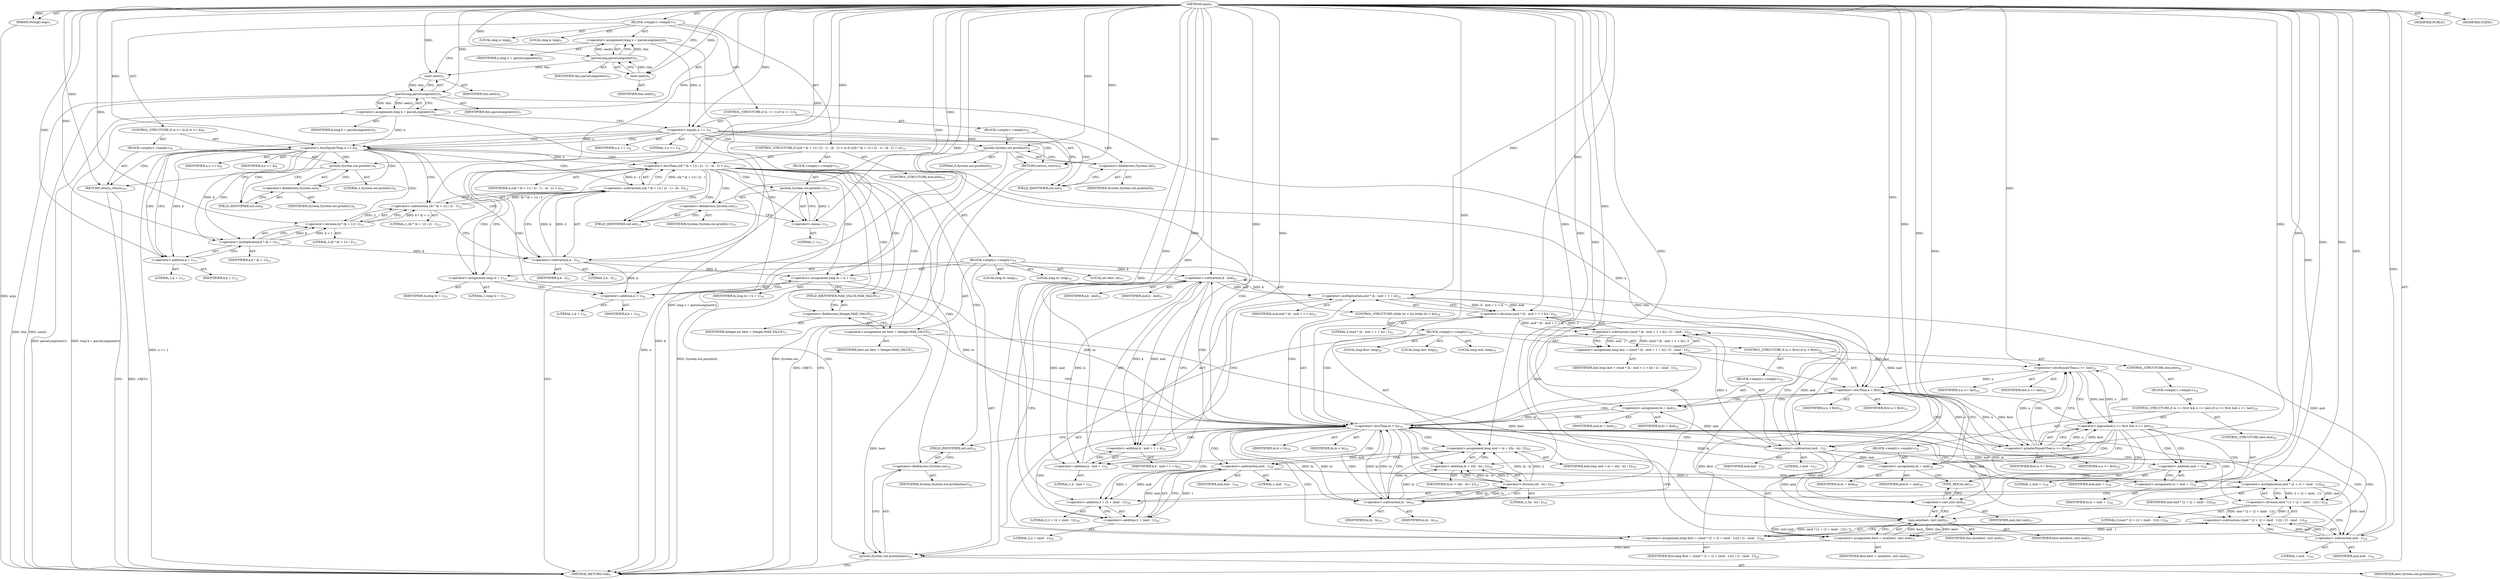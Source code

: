 digraph "main" {  
"17" [label = <(METHOD,main)<SUB>1</SUB>> ]
"18" [label = <(PARAM,String[] args)<SUB>1</SUB>> ]
"19" [label = <(BLOCK,&lt;empty&gt;,&lt;empty&gt;)<SUB>1</SUB>> ]
"20" [label = <(LOCAL,long n: long)<SUB>2</SUB>> ]
"21" [label = <(&lt;operator&gt;.assignment,long n = parseLong(next()))<SUB>2</SUB>> ]
"22" [label = <(IDENTIFIER,n,long n = parseLong(next()))<SUB>2</SUB>> ]
"23" [label = <(parseLong,parseLong(next()))<SUB>2</SUB>> ]
"24" [label = <(IDENTIFIER,this,parseLong(next()))<SUB>2</SUB>> ]
"25" [label = <(next,next())<SUB>2</SUB>> ]
"26" [label = <(IDENTIFIER,this,next())<SUB>2</SUB>> ]
"27" [label = <(LOCAL,long k: long)<SUB>3</SUB>> ]
"28" [label = <(&lt;operator&gt;.assignment,long k = parseLong(next()))<SUB>3</SUB>> ]
"29" [label = <(IDENTIFIER,k,long k = parseLong(next()))<SUB>3</SUB>> ]
"30" [label = <(parseLong,parseLong(next()))<SUB>3</SUB>> ]
"31" [label = <(IDENTIFIER,this,parseLong(next()))<SUB>3</SUB>> ]
"32" [label = <(next,next())<SUB>3</SUB>> ]
"33" [label = <(IDENTIFIER,this,next())<SUB>3</SUB>> ]
"34" [label = <(CONTROL_STRUCTURE,if (n == 1),if (n == 1))<SUB>4</SUB>> ]
"35" [label = <(&lt;operator&gt;.equals,n == 1)<SUB>4</SUB>> ]
"36" [label = <(IDENTIFIER,n,n == 1)<SUB>4</SUB>> ]
"37" [label = <(LITERAL,1,n == 1)<SUB>4</SUB>> ]
"38" [label = <(BLOCK,&lt;empty&gt;,&lt;empty&gt;)<SUB>4</SUB>> ]
"39" [label = <(println,System.out.println(0))<SUB>5</SUB>> ]
"40" [label = <(&lt;operator&gt;.fieldAccess,System.out)<SUB>5</SUB>> ]
"41" [label = <(IDENTIFIER,System,System.out.println(0))<SUB>5</SUB>> ]
"42" [label = <(FIELD_IDENTIFIER,out,out)<SUB>5</SUB>> ]
"43" [label = <(LITERAL,0,System.out.println(0))<SUB>5</SUB>> ]
"44" [label = <(RETURN,return;,return;)<SUB>6</SUB>> ]
"45" [label = <(CONTROL_STRUCTURE,if (n &lt;= k),if (n &lt;= k))<SUB>8</SUB>> ]
"46" [label = <(&lt;operator&gt;.lessEqualsThan,n &lt;= k)<SUB>8</SUB>> ]
"47" [label = <(IDENTIFIER,n,n &lt;= k)<SUB>8</SUB>> ]
"48" [label = <(IDENTIFIER,k,n &lt;= k)<SUB>8</SUB>> ]
"49" [label = <(BLOCK,&lt;empty&gt;,&lt;empty&gt;)<SUB>8</SUB>> ]
"50" [label = <(println,System.out.println(1))<SUB>9</SUB>> ]
"51" [label = <(&lt;operator&gt;.fieldAccess,System.out)<SUB>9</SUB>> ]
"52" [label = <(IDENTIFIER,System,System.out.println(1))<SUB>9</SUB>> ]
"53" [label = <(FIELD_IDENTIFIER,out,out)<SUB>9</SUB>> ]
"54" [label = <(LITERAL,1,System.out.println(1))<SUB>9</SUB>> ]
"55" [label = <(RETURN,return;,return;)<SUB>10</SUB>> ]
"56" [label = <(CONTROL_STRUCTURE,if ((((k * (k + 1)) / 2) - 1) - (k - 2) &lt; n),if ((((k * (k + 1)) / 2) - 1) - (k - 2) &lt; n))<SUB>12</SUB>> ]
"57" [label = <(&lt;operator&gt;.lessThan,(((k * (k + 1)) / 2) - 1) - (k - 2) &lt; n)<SUB>12</SUB>> ]
"58" [label = <(&lt;operator&gt;.subtraction,(((k * (k + 1)) / 2) - 1) - (k - 2))<SUB>12</SUB>> ]
"59" [label = <(&lt;operator&gt;.subtraction,((k * (k + 1)) / 2) - 1)<SUB>12</SUB>> ]
"60" [label = <(&lt;operator&gt;.division,(k * (k + 1)) / 2)<SUB>12</SUB>> ]
"61" [label = <(&lt;operator&gt;.multiplication,k * (k + 1))<SUB>12</SUB>> ]
"62" [label = <(IDENTIFIER,k,k * (k + 1))<SUB>12</SUB>> ]
"63" [label = <(&lt;operator&gt;.addition,k + 1)<SUB>12</SUB>> ]
"64" [label = <(IDENTIFIER,k,k + 1)<SUB>12</SUB>> ]
"65" [label = <(LITERAL,1,k + 1)<SUB>12</SUB>> ]
"66" [label = <(LITERAL,2,(k * (k + 1)) / 2)<SUB>12</SUB>> ]
"67" [label = <(LITERAL,1,((k * (k + 1)) / 2) - 1)<SUB>12</SUB>> ]
"68" [label = <(&lt;operator&gt;.subtraction,k - 2)<SUB>12</SUB>> ]
"69" [label = <(IDENTIFIER,k,k - 2)<SUB>12</SUB>> ]
"70" [label = <(LITERAL,2,k - 2)<SUB>12</SUB>> ]
"71" [label = <(IDENTIFIER,n,(((k * (k + 1)) / 2) - 1) - (k - 2) &lt; n)<SUB>12</SUB>> ]
"72" [label = <(BLOCK,&lt;empty&gt;,&lt;empty&gt;)<SUB>12</SUB>> ]
"73" [label = <(println,System.out.println(-1))<SUB>13</SUB>> ]
"74" [label = <(&lt;operator&gt;.fieldAccess,System.out)<SUB>13</SUB>> ]
"75" [label = <(IDENTIFIER,System,System.out.println(-1))<SUB>13</SUB>> ]
"76" [label = <(FIELD_IDENTIFIER,out,out)<SUB>13</SUB>> ]
"77" [label = <(&lt;operator&gt;.minus,-1)<SUB>13</SUB>> ]
"78" [label = <(LITERAL,1,-1)<SUB>13</SUB>> ]
"79" [label = <(CONTROL_STRUCTURE,else,else)<SUB>14</SUB>> ]
"80" [label = <(BLOCK,&lt;empty&gt;,&lt;empty&gt;)<SUB>14</SUB>> ]
"81" [label = <(LOCAL,long lo: long)<SUB>15</SUB>> ]
"82" [label = <(&lt;operator&gt;.assignment,long lo = 1)<SUB>15</SUB>> ]
"83" [label = <(IDENTIFIER,lo,long lo = 1)<SUB>15</SUB>> ]
"84" [label = <(LITERAL,1,long lo = 1)<SUB>15</SUB>> ]
"85" [label = <(LOCAL,long hi: long)<SUB>16</SUB>> ]
"86" [label = <(&lt;operator&gt;.assignment,long hi = k + 1)<SUB>16</SUB>> ]
"87" [label = <(IDENTIFIER,hi,long hi = k + 1)<SUB>16</SUB>> ]
"88" [label = <(&lt;operator&gt;.addition,k + 1)<SUB>16</SUB>> ]
"89" [label = <(IDENTIFIER,k,k + 1)<SUB>16</SUB>> ]
"90" [label = <(LITERAL,1,k + 1)<SUB>16</SUB>> ]
"91" [label = <(LOCAL,int best: int)<SUB>17</SUB>> ]
"92" [label = <(&lt;operator&gt;.assignment,int best = Integer.MAX_VALUE)<SUB>17</SUB>> ]
"93" [label = <(IDENTIFIER,best,int best = Integer.MAX_VALUE)<SUB>17</SUB>> ]
"94" [label = <(&lt;operator&gt;.fieldAccess,Integer.MAX_VALUE)<SUB>17</SUB>> ]
"95" [label = <(IDENTIFIER,Integer,int best = Integer.MAX_VALUE)<SUB>17</SUB>> ]
"96" [label = <(FIELD_IDENTIFIER,MAX_VALUE,MAX_VALUE)<SUB>17</SUB>> ]
"97" [label = <(CONTROL_STRUCTURE,while (lo &lt; hi),while (lo &lt; hi))<SUB>18</SUB>> ]
"98" [label = <(&lt;operator&gt;.lessThan,lo &lt; hi)<SUB>18</SUB>> ]
"99" [label = <(IDENTIFIER,lo,lo &lt; hi)<SUB>18</SUB>> ]
"100" [label = <(IDENTIFIER,hi,lo &lt; hi)<SUB>18</SUB>> ]
"101" [label = <(BLOCK,&lt;empty&gt;,&lt;empty&gt;)<SUB>18</SUB>> ]
"102" [label = <(LOCAL,long mid: long)<SUB>19</SUB>> ]
"103" [label = <(&lt;operator&gt;.assignment,long mid = lo + ((hi - lo) / 2))<SUB>19</SUB>> ]
"104" [label = <(IDENTIFIER,mid,long mid = lo + ((hi - lo) / 2))<SUB>19</SUB>> ]
"105" [label = <(&lt;operator&gt;.addition,lo + ((hi - lo) / 2))<SUB>19</SUB>> ]
"106" [label = <(IDENTIFIER,lo,lo + ((hi - lo) / 2))<SUB>19</SUB>> ]
"107" [label = <(&lt;operator&gt;.division,(hi - lo) / 2)<SUB>19</SUB>> ]
"108" [label = <(&lt;operator&gt;.subtraction,hi - lo)<SUB>19</SUB>> ]
"109" [label = <(IDENTIFIER,hi,hi - lo)<SUB>19</SUB>> ]
"110" [label = <(IDENTIFIER,lo,hi - lo)<SUB>19</SUB>> ]
"111" [label = <(LITERAL,2,(hi - lo) / 2)<SUB>19</SUB>> ]
"112" [label = <(LOCAL,long first: long)<SUB>20</SUB>> ]
"113" [label = <(&lt;operator&gt;.assignment,long first = ((mid * (2 + (2 + (mid - 1)))) / 2) - (mid - 1))<SUB>20</SUB>> ]
"114" [label = <(IDENTIFIER,first,long first = ((mid * (2 + (2 + (mid - 1)))) / 2) - (mid - 1))<SUB>20</SUB>> ]
"115" [label = <(&lt;operator&gt;.subtraction,((mid * (2 + (2 + (mid - 1)))) / 2) - (mid - 1))<SUB>20</SUB>> ]
"116" [label = <(&lt;operator&gt;.division,(mid * (2 + (2 + (mid - 1)))) / 2)<SUB>20</SUB>> ]
"117" [label = <(&lt;operator&gt;.multiplication,mid * (2 + (2 + (mid - 1))))<SUB>20</SUB>> ]
"118" [label = <(IDENTIFIER,mid,mid * (2 + (2 + (mid - 1))))<SUB>20</SUB>> ]
"119" [label = <(&lt;operator&gt;.addition,2 + (2 + (mid - 1)))<SUB>20</SUB>> ]
"120" [label = <(LITERAL,2,2 + (2 + (mid - 1)))<SUB>20</SUB>> ]
"121" [label = <(&lt;operator&gt;.addition,2 + (mid - 1))<SUB>20</SUB>> ]
"122" [label = <(LITERAL,2,2 + (mid - 1))<SUB>20</SUB>> ]
"123" [label = <(&lt;operator&gt;.subtraction,mid - 1)<SUB>20</SUB>> ]
"124" [label = <(IDENTIFIER,mid,mid - 1)<SUB>20</SUB>> ]
"125" [label = <(LITERAL,1,mid - 1)<SUB>20</SUB>> ]
"126" [label = <(LITERAL,2,(mid * (2 + (2 + (mid - 1)))) / 2)<SUB>20</SUB>> ]
"127" [label = <(&lt;operator&gt;.subtraction,mid - 1)<SUB>20</SUB>> ]
"128" [label = <(IDENTIFIER,mid,mid - 1)<SUB>20</SUB>> ]
"129" [label = <(LITERAL,1,mid - 1)<SUB>20</SUB>> ]
"130" [label = <(LOCAL,long last: long)<SUB>21</SUB>> ]
"131" [label = <(&lt;operator&gt;.assignment,long last = ((mid * (k - mid + 1 + k)) / 2) - (mid - 1))<SUB>21</SUB>> ]
"132" [label = <(IDENTIFIER,last,long last = ((mid * (k - mid + 1 + k)) / 2) - (mid - 1))<SUB>21</SUB>> ]
"133" [label = <(&lt;operator&gt;.subtraction,((mid * (k - mid + 1 + k)) / 2) - (mid - 1))<SUB>21</SUB>> ]
"134" [label = <(&lt;operator&gt;.division,(mid * (k - mid + 1 + k)) / 2)<SUB>21</SUB>> ]
"135" [label = <(&lt;operator&gt;.multiplication,mid * (k - mid + 1 + k))<SUB>21</SUB>> ]
"136" [label = <(IDENTIFIER,mid,mid * (k - mid + 1 + k))<SUB>21</SUB>> ]
"137" [label = <(&lt;operator&gt;.addition,k - mid + 1 + k)<SUB>21</SUB>> ]
"138" [label = <(&lt;operator&gt;.addition,k - mid + 1)<SUB>21</SUB>> ]
"139" [label = <(&lt;operator&gt;.subtraction,k - mid)<SUB>21</SUB>> ]
"140" [label = <(IDENTIFIER,k,k - mid)<SUB>21</SUB>> ]
"141" [label = <(IDENTIFIER,mid,k - mid)<SUB>21</SUB>> ]
"142" [label = <(LITERAL,1,k - mid + 1)<SUB>21</SUB>> ]
"143" [label = <(IDENTIFIER,k,k - mid + 1 + k)<SUB>21</SUB>> ]
"144" [label = <(LITERAL,2,(mid * (k - mid + 1 + k)) / 2)<SUB>21</SUB>> ]
"145" [label = <(&lt;operator&gt;.subtraction,mid - 1)<SUB>21</SUB>> ]
"146" [label = <(IDENTIFIER,mid,mid - 1)<SUB>21</SUB>> ]
"147" [label = <(LITERAL,1,mid - 1)<SUB>21</SUB>> ]
"148" [label = <(CONTROL_STRUCTURE,if (n &lt; first),if (n &lt; first))<SUB>22</SUB>> ]
"149" [label = <(&lt;operator&gt;.lessThan,n &lt; first)<SUB>22</SUB>> ]
"150" [label = <(IDENTIFIER,n,n &lt; first)<SUB>22</SUB>> ]
"151" [label = <(IDENTIFIER,first,n &lt; first)<SUB>22</SUB>> ]
"152" [label = <(BLOCK,&lt;empty&gt;,&lt;empty&gt;)<SUB>22</SUB>> ]
"153" [label = <(&lt;operator&gt;.assignment,hi = mid)<SUB>23</SUB>> ]
"154" [label = <(IDENTIFIER,hi,hi = mid)<SUB>23</SUB>> ]
"155" [label = <(IDENTIFIER,mid,hi = mid)<SUB>23</SUB>> ]
"156" [label = <(CONTROL_STRUCTURE,else,else)<SUB>24</SUB>> ]
"157" [label = <(BLOCK,&lt;empty&gt;,&lt;empty&gt;)<SUB>24</SUB>> ]
"158" [label = <(CONTROL_STRUCTURE,if (n &gt;= first &amp;&amp; n &lt;= last),if (n &gt;= first &amp;&amp; n &lt;= last))<SUB>25</SUB>> ]
"159" [label = <(&lt;operator&gt;.logicalAnd,n &gt;= first &amp;&amp; n &lt;= last)<SUB>25</SUB>> ]
"160" [label = <(&lt;operator&gt;.greaterEqualsThan,n &gt;= first)<SUB>25</SUB>> ]
"161" [label = <(IDENTIFIER,n,n &gt;= first)<SUB>25</SUB>> ]
"162" [label = <(IDENTIFIER,first,n &gt;= first)<SUB>25</SUB>> ]
"163" [label = <(&lt;operator&gt;.lessEqualsThan,n &lt;= last)<SUB>25</SUB>> ]
"164" [label = <(IDENTIFIER,n,n &lt;= last)<SUB>25</SUB>> ]
"165" [label = <(IDENTIFIER,last,n &lt;= last)<SUB>25</SUB>> ]
"166" [label = <(BLOCK,&lt;empty&gt;,&lt;empty&gt;)<SUB>25</SUB>> ]
"167" [label = <(&lt;operator&gt;.assignment,hi = mid)<SUB>26</SUB>> ]
"168" [label = <(IDENTIFIER,hi,hi = mid)<SUB>26</SUB>> ]
"169" [label = <(IDENTIFIER,mid,hi = mid)<SUB>26</SUB>> ]
"170" [label = <(&lt;operator&gt;.assignment,best = min(best, (int) mid))<SUB>27</SUB>> ]
"171" [label = <(IDENTIFIER,best,best = min(best, (int) mid))<SUB>27</SUB>> ]
"172" [label = <(min,min(best, (int) mid))<SUB>27</SUB>> ]
"173" [label = <(IDENTIFIER,this,min(best, (int) mid))<SUB>27</SUB>> ]
"174" [label = <(IDENTIFIER,best,min(best, (int) mid))<SUB>27</SUB>> ]
"175" [label = <(&lt;operator&gt;.cast,(int) mid)<SUB>27</SUB>> ]
"176" [label = <(TYPE_REF,int,int)<SUB>27</SUB>> ]
"177" [label = <(IDENTIFIER,mid,(int) mid)<SUB>27</SUB>> ]
"178" [label = <(CONTROL_STRUCTURE,else,else)<SUB>29</SUB>> ]
"179" [label = <(&lt;operator&gt;.assignment,lo = mid + 1)<SUB>29</SUB>> ]
"180" [label = <(IDENTIFIER,lo,lo = mid + 1)<SUB>29</SUB>> ]
"181" [label = <(&lt;operator&gt;.addition,mid + 1)<SUB>29</SUB>> ]
"182" [label = <(IDENTIFIER,mid,mid + 1)<SUB>29</SUB>> ]
"183" [label = <(LITERAL,1,mid + 1)<SUB>29</SUB>> ]
"184" [label = <(println,System.out.println(best))<SUB>32</SUB>> ]
"185" [label = <(&lt;operator&gt;.fieldAccess,System.out)<SUB>32</SUB>> ]
"186" [label = <(IDENTIFIER,System,System.out.println(best))<SUB>32</SUB>> ]
"187" [label = <(FIELD_IDENTIFIER,out,out)<SUB>32</SUB>> ]
"188" [label = <(IDENTIFIER,best,System.out.println(best))<SUB>32</SUB>> ]
"189" [label = <(MODIFIER,PUBLIC)> ]
"190" [label = <(MODIFIER,STATIC)> ]
"191" [label = <(METHOD_RETURN,void)<SUB>1</SUB>> ]
  "17" -> "18"  [ label = "AST: "] 
  "17" -> "19"  [ label = "AST: "] 
  "17" -> "189"  [ label = "AST: "] 
  "17" -> "190"  [ label = "AST: "] 
  "17" -> "191"  [ label = "AST: "] 
  "19" -> "20"  [ label = "AST: "] 
  "19" -> "21"  [ label = "AST: "] 
  "19" -> "27"  [ label = "AST: "] 
  "19" -> "28"  [ label = "AST: "] 
  "19" -> "34"  [ label = "AST: "] 
  "19" -> "45"  [ label = "AST: "] 
  "19" -> "56"  [ label = "AST: "] 
  "21" -> "22"  [ label = "AST: "] 
  "21" -> "23"  [ label = "AST: "] 
  "23" -> "24"  [ label = "AST: "] 
  "23" -> "25"  [ label = "AST: "] 
  "25" -> "26"  [ label = "AST: "] 
  "28" -> "29"  [ label = "AST: "] 
  "28" -> "30"  [ label = "AST: "] 
  "30" -> "31"  [ label = "AST: "] 
  "30" -> "32"  [ label = "AST: "] 
  "32" -> "33"  [ label = "AST: "] 
  "34" -> "35"  [ label = "AST: "] 
  "34" -> "38"  [ label = "AST: "] 
  "35" -> "36"  [ label = "AST: "] 
  "35" -> "37"  [ label = "AST: "] 
  "38" -> "39"  [ label = "AST: "] 
  "38" -> "44"  [ label = "AST: "] 
  "39" -> "40"  [ label = "AST: "] 
  "39" -> "43"  [ label = "AST: "] 
  "40" -> "41"  [ label = "AST: "] 
  "40" -> "42"  [ label = "AST: "] 
  "45" -> "46"  [ label = "AST: "] 
  "45" -> "49"  [ label = "AST: "] 
  "46" -> "47"  [ label = "AST: "] 
  "46" -> "48"  [ label = "AST: "] 
  "49" -> "50"  [ label = "AST: "] 
  "49" -> "55"  [ label = "AST: "] 
  "50" -> "51"  [ label = "AST: "] 
  "50" -> "54"  [ label = "AST: "] 
  "51" -> "52"  [ label = "AST: "] 
  "51" -> "53"  [ label = "AST: "] 
  "56" -> "57"  [ label = "AST: "] 
  "56" -> "72"  [ label = "AST: "] 
  "56" -> "79"  [ label = "AST: "] 
  "57" -> "58"  [ label = "AST: "] 
  "57" -> "71"  [ label = "AST: "] 
  "58" -> "59"  [ label = "AST: "] 
  "58" -> "68"  [ label = "AST: "] 
  "59" -> "60"  [ label = "AST: "] 
  "59" -> "67"  [ label = "AST: "] 
  "60" -> "61"  [ label = "AST: "] 
  "60" -> "66"  [ label = "AST: "] 
  "61" -> "62"  [ label = "AST: "] 
  "61" -> "63"  [ label = "AST: "] 
  "63" -> "64"  [ label = "AST: "] 
  "63" -> "65"  [ label = "AST: "] 
  "68" -> "69"  [ label = "AST: "] 
  "68" -> "70"  [ label = "AST: "] 
  "72" -> "73"  [ label = "AST: "] 
  "73" -> "74"  [ label = "AST: "] 
  "73" -> "77"  [ label = "AST: "] 
  "74" -> "75"  [ label = "AST: "] 
  "74" -> "76"  [ label = "AST: "] 
  "77" -> "78"  [ label = "AST: "] 
  "79" -> "80"  [ label = "AST: "] 
  "80" -> "81"  [ label = "AST: "] 
  "80" -> "82"  [ label = "AST: "] 
  "80" -> "85"  [ label = "AST: "] 
  "80" -> "86"  [ label = "AST: "] 
  "80" -> "91"  [ label = "AST: "] 
  "80" -> "92"  [ label = "AST: "] 
  "80" -> "97"  [ label = "AST: "] 
  "80" -> "184"  [ label = "AST: "] 
  "82" -> "83"  [ label = "AST: "] 
  "82" -> "84"  [ label = "AST: "] 
  "86" -> "87"  [ label = "AST: "] 
  "86" -> "88"  [ label = "AST: "] 
  "88" -> "89"  [ label = "AST: "] 
  "88" -> "90"  [ label = "AST: "] 
  "92" -> "93"  [ label = "AST: "] 
  "92" -> "94"  [ label = "AST: "] 
  "94" -> "95"  [ label = "AST: "] 
  "94" -> "96"  [ label = "AST: "] 
  "97" -> "98"  [ label = "AST: "] 
  "97" -> "101"  [ label = "AST: "] 
  "98" -> "99"  [ label = "AST: "] 
  "98" -> "100"  [ label = "AST: "] 
  "101" -> "102"  [ label = "AST: "] 
  "101" -> "103"  [ label = "AST: "] 
  "101" -> "112"  [ label = "AST: "] 
  "101" -> "113"  [ label = "AST: "] 
  "101" -> "130"  [ label = "AST: "] 
  "101" -> "131"  [ label = "AST: "] 
  "101" -> "148"  [ label = "AST: "] 
  "103" -> "104"  [ label = "AST: "] 
  "103" -> "105"  [ label = "AST: "] 
  "105" -> "106"  [ label = "AST: "] 
  "105" -> "107"  [ label = "AST: "] 
  "107" -> "108"  [ label = "AST: "] 
  "107" -> "111"  [ label = "AST: "] 
  "108" -> "109"  [ label = "AST: "] 
  "108" -> "110"  [ label = "AST: "] 
  "113" -> "114"  [ label = "AST: "] 
  "113" -> "115"  [ label = "AST: "] 
  "115" -> "116"  [ label = "AST: "] 
  "115" -> "127"  [ label = "AST: "] 
  "116" -> "117"  [ label = "AST: "] 
  "116" -> "126"  [ label = "AST: "] 
  "117" -> "118"  [ label = "AST: "] 
  "117" -> "119"  [ label = "AST: "] 
  "119" -> "120"  [ label = "AST: "] 
  "119" -> "121"  [ label = "AST: "] 
  "121" -> "122"  [ label = "AST: "] 
  "121" -> "123"  [ label = "AST: "] 
  "123" -> "124"  [ label = "AST: "] 
  "123" -> "125"  [ label = "AST: "] 
  "127" -> "128"  [ label = "AST: "] 
  "127" -> "129"  [ label = "AST: "] 
  "131" -> "132"  [ label = "AST: "] 
  "131" -> "133"  [ label = "AST: "] 
  "133" -> "134"  [ label = "AST: "] 
  "133" -> "145"  [ label = "AST: "] 
  "134" -> "135"  [ label = "AST: "] 
  "134" -> "144"  [ label = "AST: "] 
  "135" -> "136"  [ label = "AST: "] 
  "135" -> "137"  [ label = "AST: "] 
  "137" -> "138"  [ label = "AST: "] 
  "137" -> "143"  [ label = "AST: "] 
  "138" -> "139"  [ label = "AST: "] 
  "138" -> "142"  [ label = "AST: "] 
  "139" -> "140"  [ label = "AST: "] 
  "139" -> "141"  [ label = "AST: "] 
  "145" -> "146"  [ label = "AST: "] 
  "145" -> "147"  [ label = "AST: "] 
  "148" -> "149"  [ label = "AST: "] 
  "148" -> "152"  [ label = "AST: "] 
  "148" -> "156"  [ label = "AST: "] 
  "149" -> "150"  [ label = "AST: "] 
  "149" -> "151"  [ label = "AST: "] 
  "152" -> "153"  [ label = "AST: "] 
  "153" -> "154"  [ label = "AST: "] 
  "153" -> "155"  [ label = "AST: "] 
  "156" -> "157"  [ label = "AST: "] 
  "157" -> "158"  [ label = "AST: "] 
  "158" -> "159"  [ label = "AST: "] 
  "158" -> "166"  [ label = "AST: "] 
  "158" -> "178"  [ label = "AST: "] 
  "159" -> "160"  [ label = "AST: "] 
  "159" -> "163"  [ label = "AST: "] 
  "160" -> "161"  [ label = "AST: "] 
  "160" -> "162"  [ label = "AST: "] 
  "163" -> "164"  [ label = "AST: "] 
  "163" -> "165"  [ label = "AST: "] 
  "166" -> "167"  [ label = "AST: "] 
  "166" -> "170"  [ label = "AST: "] 
  "167" -> "168"  [ label = "AST: "] 
  "167" -> "169"  [ label = "AST: "] 
  "170" -> "171"  [ label = "AST: "] 
  "170" -> "172"  [ label = "AST: "] 
  "172" -> "173"  [ label = "AST: "] 
  "172" -> "174"  [ label = "AST: "] 
  "172" -> "175"  [ label = "AST: "] 
  "175" -> "176"  [ label = "AST: "] 
  "175" -> "177"  [ label = "AST: "] 
  "178" -> "179"  [ label = "AST: "] 
  "179" -> "180"  [ label = "AST: "] 
  "179" -> "181"  [ label = "AST: "] 
  "181" -> "182"  [ label = "AST: "] 
  "181" -> "183"  [ label = "AST: "] 
  "184" -> "185"  [ label = "AST: "] 
  "184" -> "188"  [ label = "AST: "] 
  "185" -> "186"  [ label = "AST: "] 
  "185" -> "187"  [ label = "AST: "] 
  "21" -> "32"  [ label = "CFG: "] 
  "28" -> "35"  [ label = "CFG: "] 
  "23" -> "21"  [ label = "CFG: "] 
  "30" -> "28"  [ label = "CFG: "] 
  "35" -> "42"  [ label = "CFG: "] 
  "35" -> "46"  [ label = "CFG: "] 
  "46" -> "53"  [ label = "CFG: "] 
  "46" -> "63"  [ label = "CFG: "] 
  "57" -> "76"  [ label = "CFG: "] 
  "57" -> "82"  [ label = "CFG: "] 
  "25" -> "23"  [ label = "CFG: "] 
  "32" -> "30"  [ label = "CFG: "] 
  "39" -> "44"  [ label = "CFG: "] 
  "44" -> "191"  [ label = "CFG: "] 
  "50" -> "55"  [ label = "CFG: "] 
  "55" -> "191"  [ label = "CFG: "] 
  "58" -> "57"  [ label = "CFG: "] 
  "73" -> "191"  [ label = "CFG: "] 
  "40" -> "39"  [ label = "CFG: "] 
  "51" -> "50"  [ label = "CFG: "] 
  "59" -> "68"  [ label = "CFG: "] 
  "68" -> "58"  [ label = "CFG: "] 
  "74" -> "77"  [ label = "CFG: "] 
  "77" -> "73"  [ label = "CFG: "] 
  "82" -> "88"  [ label = "CFG: "] 
  "86" -> "96"  [ label = "CFG: "] 
  "92" -> "98"  [ label = "CFG: "] 
  "184" -> "191"  [ label = "CFG: "] 
  "42" -> "40"  [ label = "CFG: "] 
  "53" -> "51"  [ label = "CFG: "] 
  "60" -> "59"  [ label = "CFG: "] 
  "76" -> "74"  [ label = "CFG: "] 
  "88" -> "86"  [ label = "CFG: "] 
  "94" -> "92"  [ label = "CFG: "] 
  "98" -> "108"  [ label = "CFG: "] 
  "98" -> "187"  [ label = "CFG: "] 
  "185" -> "184"  [ label = "CFG: "] 
  "61" -> "60"  [ label = "CFG: "] 
  "96" -> "94"  [ label = "CFG: "] 
  "103" -> "123"  [ label = "CFG: "] 
  "113" -> "139"  [ label = "CFG: "] 
  "131" -> "149"  [ label = "CFG: "] 
  "187" -> "185"  [ label = "CFG: "] 
  "63" -> "61"  [ label = "CFG: "] 
  "105" -> "103"  [ label = "CFG: "] 
  "115" -> "113"  [ label = "CFG: "] 
  "133" -> "131"  [ label = "CFG: "] 
  "149" -> "153"  [ label = "CFG: "] 
  "149" -> "160"  [ label = "CFG: "] 
  "107" -> "105"  [ label = "CFG: "] 
  "116" -> "127"  [ label = "CFG: "] 
  "127" -> "115"  [ label = "CFG: "] 
  "134" -> "145"  [ label = "CFG: "] 
  "145" -> "133"  [ label = "CFG: "] 
  "153" -> "98"  [ label = "CFG: "] 
  "108" -> "107"  [ label = "CFG: "] 
  "117" -> "116"  [ label = "CFG: "] 
  "135" -> "134"  [ label = "CFG: "] 
  "119" -> "117"  [ label = "CFG: "] 
  "137" -> "135"  [ label = "CFG: "] 
  "159" -> "167"  [ label = "CFG: "] 
  "159" -> "181"  [ label = "CFG: "] 
  "121" -> "119"  [ label = "CFG: "] 
  "138" -> "137"  [ label = "CFG: "] 
  "160" -> "159"  [ label = "CFG: "] 
  "160" -> "163"  [ label = "CFG: "] 
  "163" -> "159"  [ label = "CFG: "] 
  "167" -> "176"  [ label = "CFG: "] 
  "170" -> "98"  [ label = "CFG: "] 
  "179" -> "98"  [ label = "CFG: "] 
  "123" -> "121"  [ label = "CFG: "] 
  "139" -> "138"  [ label = "CFG: "] 
  "172" -> "170"  [ label = "CFG: "] 
  "181" -> "179"  [ label = "CFG: "] 
  "175" -> "172"  [ label = "CFG: "] 
  "176" -> "175"  [ label = "CFG: "] 
  "17" -> "25"  [ label = "CFG: "] 
  "44" -> "191"  [ label = "DDG: &lt;RET&gt;"] 
  "55" -> "191"  [ label = "DDG: &lt;RET&gt;"] 
  "18" -> "191"  [ label = "DDG: args"] 
  "21" -> "191"  [ label = "DDG: long n = parseLong(next())"] 
  "28" -> "191"  [ label = "DDG: k"] 
  "30" -> "191"  [ label = "DDG: this"] 
  "30" -> "191"  [ label = "DDG: next()"] 
  "28" -> "191"  [ label = "DDG: parseLong(next())"] 
  "28" -> "191"  [ label = "DDG: long k = parseLong(next())"] 
  "35" -> "191"  [ label = "DDG: n"] 
  "35" -> "191"  [ label = "DDG: n == 1"] 
  "39" -> "191"  [ label = "DDG: System.out"] 
  "39" -> "191"  [ label = "DDG: System.out.println(0)"] 
  "17" -> "18"  [ label = "DDG: "] 
  "23" -> "21"  [ label = "DDG: this"] 
  "23" -> "21"  [ label = "DDG: next()"] 
  "30" -> "28"  [ label = "DDG: this"] 
  "30" -> "28"  [ label = "DDG: next()"] 
  "25" -> "23"  [ label = "DDG: this"] 
  "17" -> "23"  [ label = "DDG: "] 
  "32" -> "30"  [ label = "DDG: this"] 
  "17" -> "30"  [ label = "DDG: "] 
  "21" -> "35"  [ label = "DDG: n"] 
  "17" -> "35"  [ label = "DDG: "] 
  "17" -> "44"  [ label = "DDG: "] 
  "35" -> "46"  [ label = "DDG: n"] 
  "17" -> "46"  [ label = "DDG: "] 
  "28" -> "46"  [ label = "DDG: k"] 
  "17" -> "55"  [ label = "DDG: "] 
  "58" -> "57"  [ label = "DDG: ((k * (k + 1)) / 2) - 1"] 
  "58" -> "57"  [ label = "DDG: k - 2"] 
  "46" -> "57"  [ label = "DDG: n"] 
  "17" -> "57"  [ label = "DDG: "] 
  "17" -> "25"  [ label = "DDG: "] 
  "23" -> "32"  [ label = "DDG: this"] 
  "17" -> "32"  [ label = "DDG: "] 
  "17" -> "39"  [ label = "DDG: "] 
  "17" -> "50"  [ label = "DDG: "] 
  "59" -> "58"  [ label = "DDG: (k * (k + 1)) / 2"] 
  "59" -> "58"  [ label = "DDG: 1"] 
  "68" -> "58"  [ label = "DDG: k"] 
  "68" -> "58"  [ label = "DDG: 2"] 
  "77" -> "73"  [ label = "DDG: 1"] 
  "17" -> "82"  [ label = "DDG: "] 
  "68" -> "86"  [ label = "DDG: k"] 
  "17" -> "86"  [ label = "DDG: "] 
  "60" -> "59"  [ label = "DDG: k * (k + 1)"] 
  "60" -> "59"  [ label = "DDG: 2"] 
  "17" -> "59"  [ label = "DDG: "] 
  "61" -> "68"  [ label = "DDG: k"] 
  "17" -> "68"  [ label = "DDG: "] 
  "17" -> "77"  [ label = "DDG: "] 
  "92" -> "184"  [ label = "DDG: best"] 
  "170" -> "184"  [ label = "DDG: best"] 
  "17" -> "184"  [ label = "DDG: "] 
  "61" -> "60"  [ label = "DDG: k"] 
  "61" -> "60"  [ label = "DDG: k + 1"] 
  "17" -> "60"  [ label = "DDG: "] 
  "68" -> "88"  [ label = "DDG: k"] 
  "17" -> "88"  [ label = "DDG: "] 
  "82" -> "98"  [ label = "DDG: lo"] 
  "179" -> "98"  [ label = "DDG: lo"] 
  "17" -> "98"  [ label = "DDG: "] 
  "108" -> "98"  [ label = "DDG: lo"] 
  "86" -> "98"  [ label = "DDG: hi"] 
  "108" -> "98"  [ label = "DDG: hi"] 
  "167" -> "98"  [ label = "DDG: hi"] 
  "153" -> "98"  [ label = "DDG: hi"] 
  "108" -> "103"  [ label = "DDG: lo"] 
  "17" -> "103"  [ label = "DDG: "] 
  "107" -> "103"  [ label = "DDG: hi - lo"] 
  "107" -> "103"  [ label = "DDG: 2"] 
  "115" -> "113"  [ label = "DDG: (mid * (2 + (2 + (mid - 1)))) / 2"] 
  "115" -> "113"  [ label = "DDG: mid - 1"] 
  "133" -> "131"  [ label = "DDG: (mid * (k - mid + 1 + k)) / 2"] 
  "133" -> "131"  [ label = "DDG: mid - 1"] 
  "17" -> "61"  [ label = "DDG: "] 
  "46" -> "61"  [ label = "DDG: k"] 
  "46" -> "63"  [ label = "DDG: k"] 
  "17" -> "63"  [ label = "DDG: "] 
  "108" -> "105"  [ label = "DDG: lo"] 
  "17" -> "105"  [ label = "DDG: "] 
  "107" -> "105"  [ label = "DDG: hi - lo"] 
  "107" -> "105"  [ label = "DDG: 2"] 
  "116" -> "115"  [ label = "DDG: mid * (2 + (2 + (mid - 1)))"] 
  "116" -> "115"  [ label = "DDG: 2"] 
  "127" -> "115"  [ label = "DDG: mid"] 
  "127" -> "115"  [ label = "DDG: 1"] 
  "134" -> "133"  [ label = "DDG: mid * (k - mid + 1 + k)"] 
  "134" -> "133"  [ label = "DDG: 2"] 
  "145" -> "133"  [ label = "DDG: mid"] 
  "145" -> "133"  [ label = "DDG: 1"] 
  "57" -> "149"  [ label = "DDG: n"] 
  "160" -> "149"  [ label = "DDG: n"] 
  "163" -> "149"  [ label = "DDG: n"] 
  "17" -> "149"  [ label = "DDG: "] 
  "113" -> "149"  [ label = "DDG: first"] 
  "145" -> "153"  [ label = "DDG: mid"] 
  "17" -> "153"  [ label = "DDG: "] 
  "108" -> "107"  [ label = "DDG: hi"] 
  "108" -> "107"  [ label = "DDG: lo"] 
  "17" -> "107"  [ label = "DDG: "] 
  "117" -> "116"  [ label = "DDG: mid"] 
  "117" -> "116"  [ label = "DDG: 2 + (2 + (mid - 1))"] 
  "17" -> "116"  [ label = "DDG: "] 
  "117" -> "127"  [ label = "DDG: mid"] 
  "17" -> "127"  [ label = "DDG: "] 
  "135" -> "134"  [ label = "DDG: mid"] 
  "135" -> "134"  [ label = "DDG: k - mid + 1 + k"] 
  "17" -> "134"  [ label = "DDG: "] 
  "135" -> "145"  [ label = "DDG: mid"] 
  "17" -> "145"  [ label = "DDG: "] 
  "98" -> "108"  [ label = "DDG: hi"] 
  "17" -> "108"  [ label = "DDG: "] 
  "98" -> "108"  [ label = "DDG: lo"] 
  "123" -> "117"  [ label = "DDG: mid"] 
  "17" -> "117"  [ label = "DDG: "] 
  "123" -> "117"  [ label = "DDG: 1"] 
  "139" -> "135"  [ label = "DDG: mid"] 
  "17" -> "135"  [ label = "DDG: "] 
  "139" -> "135"  [ label = "DDG: k"] 
  "17" -> "119"  [ label = "DDG: "] 
  "123" -> "119"  [ label = "DDG: mid"] 
  "123" -> "119"  [ label = "DDG: 1"] 
  "139" -> "137"  [ label = "DDG: k"] 
  "139" -> "137"  [ label = "DDG: mid"] 
  "17" -> "137"  [ label = "DDG: "] 
  "160" -> "159"  [ label = "DDG: n"] 
  "160" -> "159"  [ label = "DDG: first"] 
  "163" -> "159"  [ label = "DDG: n"] 
  "163" -> "159"  [ label = "DDG: last"] 
  "145" -> "167"  [ label = "DDG: mid"] 
  "17" -> "167"  [ label = "DDG: "] 
  "172" -> "170"  [ label = "DDG: this"] 
  "172" -> "170"  [ label = "DDG: best"] 
  "172" -> "170"  [ label = "DDG: (int) mid"] 
  "145" -> "179"  [ label = "DDG: mid"] 
  "17" -> "179"  [ label = "DDG: "] 
  "17" -> "121"  [ label = "DDG: "] 
  "123" -> "121"  [ label = "DDG: mid"] 
  "123" -> "121"  [ label = "DDG: 1"] 
  "139" -> "138"  [ label = "DDG: k"] 
  "139" -> "138"  [ label = "DDG: mid"] 
  "17" -> "138"  [ label = "DDG: "] 
  "149" -> "160"  [ label = "DDG: n"] 
  "17" -> "160"  [ label = "DDG: "] 
  "149" -> "160"  [ label = "DDG: first"] 
  "160" -> "163"  [ label = "DDG: n"] 
  "17" -> "163"  [ label = "DDG: "] 
  "131" -> "163"  [ label = "DDG: last"] 
  "103" -> "123"  [ label = "DDG: mid"] 
  "17" -> "123"  [ label = "DDG: "] 
  "17" -> "139"  [ label = "DDG: "] 
  "68" -> "139"  [ label = "DDG: k"] 
  "127" -> "139"  [ label = "DDG: mid"] 
  "30" -> "172"  [ label = "DDG: this"] 
  "17" -> "172"  [ label = "DDG: "] 
  "92" -> "172"  [ label = "DDG: best"] 
  "170" -> "172"  [ label = "DDG: best"] 
  "145" -> "172"  [ label = "DDG: mid"] 
  "145" -> "181"  [ label = "DDG: mid"] 
  "17" -> "181"  [ label = "DDG: "] 
  "17" -> "175"  [ label = "DDG: "] 
  "145" -> "175"  [ label = "DDG: mid"] 
  "35" -> "42"  [ label = "CDG: "] 
  "35" -> "40"  [ label = "CDG: "] 
  "35" -> "44"  [ label = "CDG: "] 
  "35" -> "46"  [ label = "CDG: "] 
  "35" -> "39"  [ label = "CDG: "] 
  "46" -> "68"  [ label = "CDG: "] 
  "46" -> "60"  [ label = "CDG: "] 
  "46" -> "51"  [ label = "CDG: "] 
  "46" -> "57"  [ label = "CDG: "] 
  "46" -> "50"  [ label = "CDG: "] 
  "46" -> "59"  [ label = "CDG: "] 
  "46" -> "58"  [ label = "CDG: "] 
  "46" -> "61"  [ label = "CDG: "] 
  "46" -> "53"  [ label = "CDG: "] 
  "46" -> "63"  [ label = "CDG: "] 
  "46" -> "55"  [ label = "CDG: "] 
  "57" -> "94"  [ label = "CDG: "] 
  "57" -> "73"  [ label = "CDG: "] 
  "57" -> "96"  [ label = "CDG: "] 
  "57" -> "77"  [ label = "CDG: "] 
  "57" -> "98"  [ label = "CDG: "] 
  "57" -> "185"  [ label = "CDG: "] 
  "57" -> "74"  [ label = "CDG: "] 
  "57" -> "92"  [ label = "CDG: "] 
  "57" -> "76"  [ label = "CDG: "] 
  "57" -> "187"  [ label = "CDG: "] 
  "57" -> "184"  [ label = "CDG: "] 
  "57" -> "88"  [ label = "CDG: "] 
  "57" -> "86"  [ label = "CDG: "] 
  "57" -> "82"  [ label = "CDG: "] 
  "98" -> "107"  [ label = "CDG: "] 
  "98" -> "115"  [ label = "CDG: "] 
  "98" -> "98"  [ label = "CDG: "] 
  "98" -> "113"  [ label = "CDG: "] 
  "98" -> "145"  [ label = "CDG: "] 
  "98" -> "131"  [ label = "CDG: "] 
  "98" -> "149"  [ label = "CDG: "] 
  "98" -> "103"  [ label = "CDG: "] 
  "98" -> "119"  [ label = "CDG: "] 
  "98" -> "121"  [ label = "CDG: "] 
  "98" -> "134"  [ label = "CDG: "] 
  "98" -> "138"  [ label = "CDG: "] 
  "98" -> "137"  [ label = "CDG: "] 
  "98" -> "127"  [ label = "CDG: "] 
  "98" -> "139"  [ label = "CDG: "] 
  "98" -> "108"  [ label = "CDG: "] 
  "98" -> "116"  [ label = "CDG: "] 
  "98" -> "123"  [ label = "CDG: "] 
  "98" -> "105"  [ label = "CDG: "] 
  "98" -> "135"  [ label = "CDG: "] 
  "98" -> "117"  [ label = "CDG: "] 
  "98" -> "133"  [ label = "CDG: "] 
  "149" -> "153"  [ label = "CDG: "] 
  "149" -> "160"  [ label = "CDG: "] 
  "149" -> "159"  [ label = "CDG: "] 
  "159" -> "167"  [ label = "CDG: "] 
  "159" -> "179"  [ label = "CDG: "] 
  "159" -> "170"  [ label = "CDG: "] 
  "159" -> "181"  [ label = "CDG: "] 
  "159" -> "176"  [ label = "CDG: "] 
  "159" -> "175"  [ label = "CDG: "] 
  "159" -> "172"  [ label = "CDG: "] 
  "160" -> "163"  [ label = "CDG: "] 
}
